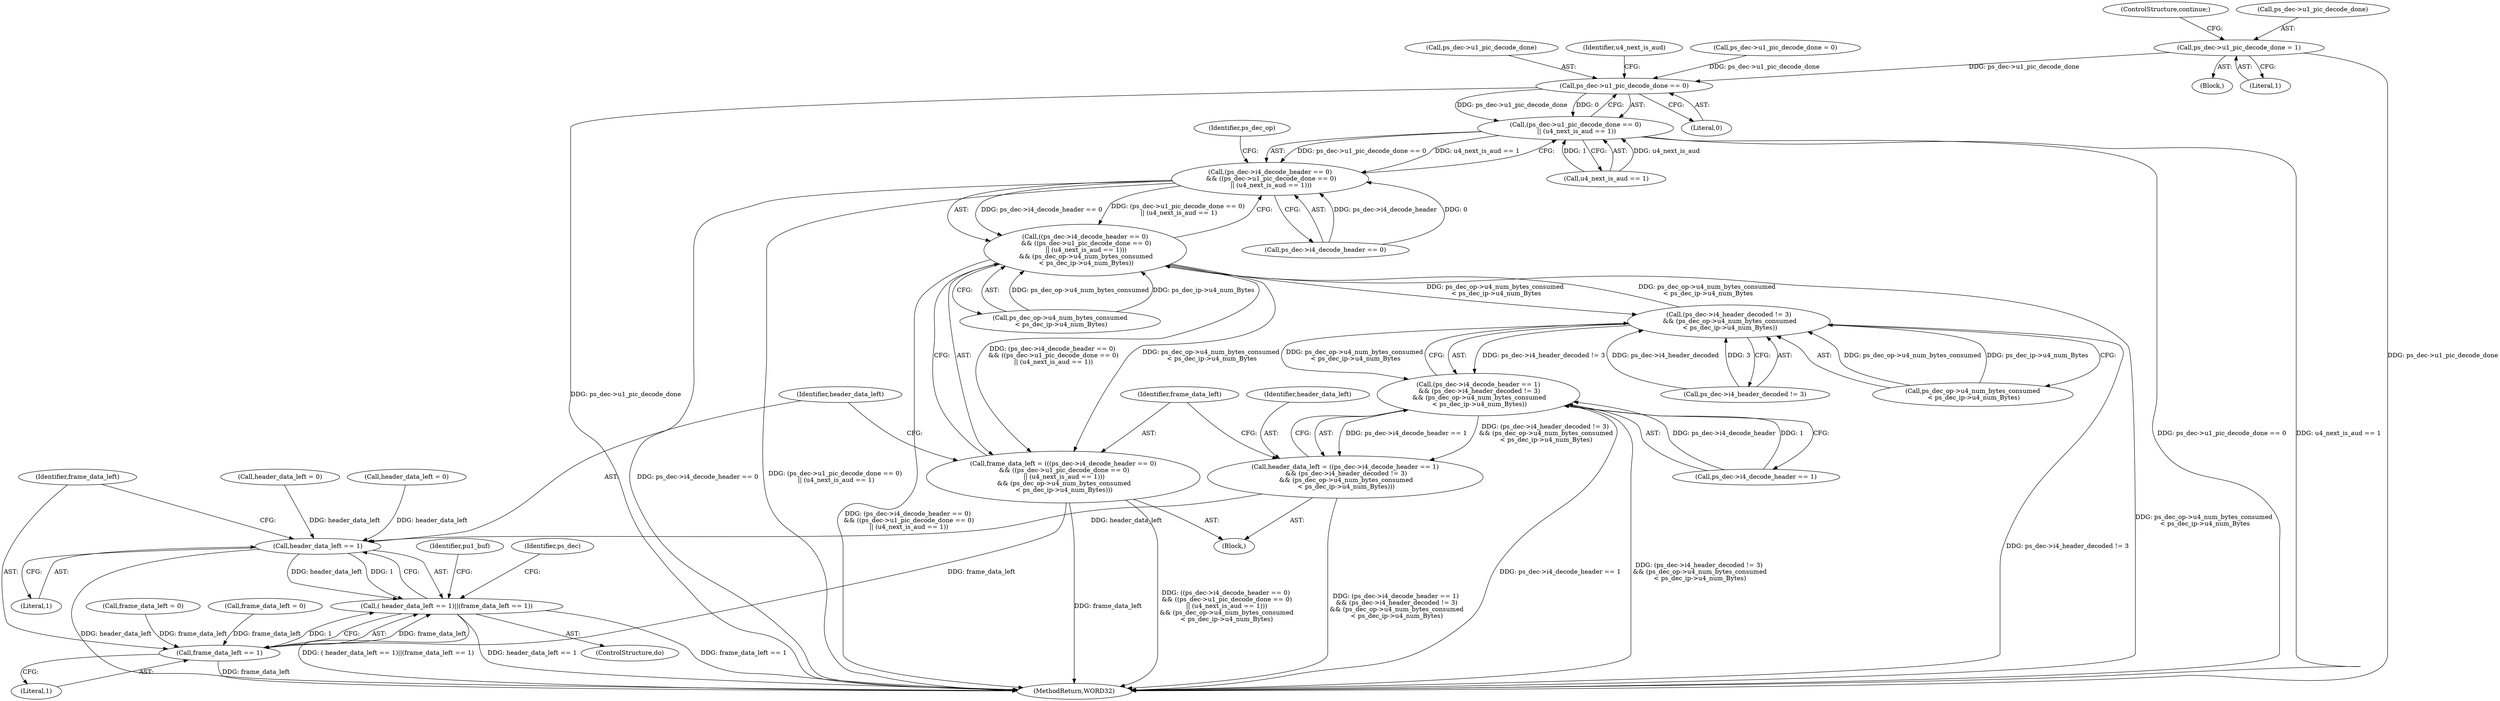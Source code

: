 digraph "0_Android_e86d3cfd2bc28dac421092106751e5638d54a848@pointer" {
"1001298" [label="(Call,ps_dec->u1_pic_decode_done = 1)"];
"1001480" [label="(Call,ps_dec->u1_pic_decode_done == 0)"];
"1001479" [label="(Call,(ps_dec->u1_pic_decode_done == 0)\n || (u4_next_is_aud == 1))"];
"1001473" [label="(Call,(ps_dec->i4_decode_header == 0)\n && ((ps_dec->u1_pic_decode_done == 0)\n || (u4_next_is_aud == 1)))"];
"1001472" [label="(Call,((ps_dec->i4_decode_header == 0)\n && ((ps_dec->u1_pic_decode_done == 0)\n || (u4_next_is_aud == 1)))\n && (ps_dec_op->u4_num_bytes_consumed\n < ps_dec_ip->u4_num_Bytes))"];
"1001457" [label="(Call,(ps_dec->i4_header_decoded != 3)\n && (ps_dec_op->u4_num_bytes_consumed\n < ps_dec_ip->u4_num_Bytes))"];
"1001451" [label="(Call,(ps_dec->i4_decode_header == 1)\n && (ps_dec->i4_header_decoded != 3)\n && (ps_dec_op->u4_num_bytes_consumed\n < ps_dec_ip->u4_num_Bytes))"];
"1001449" [label="(Call,header_data_left = ((ps_dec->i4_decode_header == 1)\n && (ps_dec->i4_header_decoded != 3)\n && (ps_dec_op->u4_num_bytes_consumed\n < ps_dec_ip->u4_num_Bytes)))"];
"1001496" [label="(Call,header_data_left == 1)"];
"1001495" [label="(Call,( header_data_left == 1)||(frame_data_left == 1))"];
"1001470" [label="(Call,frame_data_left = (((ps_dec->i4_decode_header == 0)\n && ((ps_dec->u1_pic_decode_done == 0)\n || (u4_next_is_aud == 1)))\n && (ps_dec_op->u4_num_bytes_consumed\n < ps_dec_ip->u4_num_Bytes)))"];
"1001499" [label="(Call,frame_data_left == 1)"];
"1001458" [label="(Call,ps_dec->i4_header_decoded != 3)"];
"1000998" [label="(Block,)"];
"1001472" [label="(Call,((ps_dec->i4_decode_header == 0)\n && ((ps_dec->u1_pic_decode_done == 0)\n || (u4_next_is_aud == 1)))\n && (ps_dec_op->u4_num_bytes_consumed\n < ps_dec_ip->u4_num_Bytes))"];
"1001481" [label="(Call,ps_dec->u1_pic_decode_done)"];
"1001497" [label="(Identifier,header_data_left)"];
"1001499" [label="(Call,frame_data_left == 1)"];
"1002272" [label="(MethodReturn,WORD32)"];
"1001452" [label="(Call,ps_dec->i4_decode_header == 1)"];
"1001473" [label="(Call,(ps_dec->i4_decode_header == 0)\n && ((ps_dec->u1_pic_decode_done == 0)\n || (u4_next_is_aud == 1)))"];
"1001451" [label="(Call,(ps_dec->i4_decode_header == 1)\n && (ps_dec->i4_header_decoded != 3)\n && (ps_dec_op->u4_num_bytes_consumed\n < ps_dec_ip->u4_num_Bytes))"];
"1001449" [label="(Call,header_data_left = ((ps_dec->i4_decode_header == 1)\n && (ps_dec->i4_header_decoded != 3)\n && (ps_dec_op->u4_num_bytes_consumed\n < ps_dec_ip->u4_num_Bytes)))"];
"1001500" [label="(Identifier,frame_data_left)"];
"1001486" [label="(Identifier,u4_next_is_aud)"];
"1001484" [label="(Literal,0)"];
"1001488" [label="(Call,ps_dec_op->u4_num_bytes_consumed\n < ps_dec_ip->u4_num_Bytes)"];
"1000206" [label="(Call,frame_data_left = 0)"];
"1001450" [label="(Identifier,header_data_left)"];
"1001298" [label="(Call,ps_dec->u1_pic_decode_done = 1)"];
"1001001" [label="(Identifier,pu1_buf)"];
"1001457" [label="(Call,(ps_dec->i4_header_decoded != 3)\n && (ps_dec_op->u4_num_bytes_consumed\n < ps_dec_ip->u4_num_Bytes))"];
"1001309" [label="(Call,header_data_left = 0)"];
"1001498" [label="(Literal,1)"];
"1001463" [label="(Call,ps_dec_op->u4_num_bytes_consumed\n < ps_dec_ip->u4_num_Bytes)"];
"1001303" [label="(ControlStructure,continue;)"];
"1000997" [label="(ControlStructure,do)"];
"1001470" [label="(Call,frame_data_left = (((ps_dec->i4_decode_header == 0)\n && ((ps_dec->u1_pic_decode_done == 0)\n || (u4_next_is_aud == 1)))\n && (ps_dec_op->u4_num_bytes_consumed\n < ps_dec_ip->u4_num_Bytes)))"];
"1001474" [label="(Call,ps_dec->i4_decode_header == 0)"];
"1001485" [label="(Call,u4_next_is_aud == 1)"];
"1001506" [label="(Identifier,ps_dec)"];
"1001302" [label="(Literal,1)"];
"1001501" [label="(Literal,1)"];
"1000307" [label="(Call,ps_dec->u1_pic_decode_done = 0)"];
"1001490" [label="(Identifier,ps_dec_op)"];
"1001496" [label="(Call,header_data_left == 1)"];
"1001495" [label="(Call,( header_data_left == 1)||(frame_data_left == 1))"];
"1001479" [label="(Call,(ps_dec->u1_pic_decode_done == 0)\n || (u4_next_is_aud == 1))"];
"1001299" [label="(Call,ps_dec->u1_pic_decode_done)"];
"1001306" [label="(Call,frame_data_left = 0)"];
"1001480" [label="(Call,ps_dec->u1_pic_decode_done == 0)"];
"1000202" [label="(Call,header_data_left = 0)"];
"1001471" [label="(Identifier,frame_data_left)"];
"1001297" [label="(Block,)"];
"1001298" -> "1001297"  [label="AST: "];
"1001298" -> "1001302"  [label="CFG: "];
"1001299" -> "1001298"  [label="AST: "];
"1001302" -> "1001298"  [label="AST: "];
"1001303" -> "1001298"  [label="CFG: "];
"1001298" -> "1002272"  [label="DDG: ps_dec->u1_pic_decode_done"];
"1001298" -> "1001480"  [label="DDG: ps_dec->u1_pic_decode_done"];
"1001480" -> "1001479"  [label="AST: "];
"1001480" -> "1001484"  [label="CFG: "];
"1001481" -> "1001480"  [label="AST: "];
"1001484" -> "1001480"  [label="AST: "];
"1001486" -> "1001480"  [label="CFG: "];
"1001479" -> "1001480"  [label="CFG: "];
"1001480" -> "1002272"  [label="DDG: ps_dec->u1_pic_decode_done"];
"1001480" -> "1001479"  [label="DDG: ps_dec->u1_pic_decode_done"];
"1001480" -> "1001479"  [label="DDG: 0"];
"1000307" -> "1001480"  [label="DDG: ps_dec->u1_pic_decode_done"];
"1001479" -> "1001473"  [label="AST: "];
"1001479" -> "1001485"  [label="CFG: "];
"1001485" -> "1001479"  [label="AST: "];
"1001473" -> "1001479"  [label="CFG: "];
"1001479" -> "1002272"  [label="DDG: ps_dec->u1_pic_decode_done == 0"];
"1001479" -> "1002272"  [label="DDG: u4_next_is_aud == 1"];
"1001479" -> "1001473"  [label="DDG: ps_dec->u1_pic_decode_done == 0"];
"1001479" -> "1001473"  [label="DDG: u4_next_is_aud == 1"];
"1001485" -> "1001479"  [label="DDG: u4_next_is_aud"];
"1001485" -> "1001479"  [label="DDG: 1"];
"1001473" -> "1001472"  [label="AST: "];
"1001473" -> "1001474"  [label="CFG: "];
"1001474" -> "1001473"  [label="AST: "];
"1001490" -> "1001473"  [label="CFG: "];
"1001472" -> "1001473"  [label="CFG: "];
"1001473" -> "1002272"  [label="DDG: ps_dec->i4_decode_header == 0"];
"1001473" -> "1002272"  [label="DDG: (ps_dec->u1_pic_decode_done == 0)\n || (u4_next_is_aud == 1)"];
"1001473" -> "1001472"  [label="DDG: ps_dec->i4_decode_header == 0"];
"1001473" -> "1001472"  [label="DDG: (ps_dec->u1_pic_decode_done == 0)\n || (u4_next_is_aud == 1)"];
"1001474" -> "1001473"  [label="DDG: ps_dec->i4_decode_header"];
"1001474" -> "1001473"  [label="DDG: 0"];
"1001472" -> "1001470"  [label="AST: "];
"1001472" -> "1001488"  [label="CFG: "];
"1001488" -> "1001472"  [label="AST: "];
"1001470" -> "1001472"  [label="CFG: "];
"1001472" -> "1002272"  [label="DDG: ps_dec_op->u4_num_bytes_consumed\n < ps_dec_ip->u4_num_Bytes"];
"1001472" -> "1002272"  [label="DDG: (ps_dec->i4_decode_header == 0)\n && ((ps_dec->u1_pic_decode_done == 0)\n || (u4_next_is_aud == 1))"];
"1001472" -> "1001457"  [label="DDG: ps_dec_op->u4_num_bytes_consumed\n < ps_dec_ip->u4_num_Bytes"];
"1001472" -> "1001470"  [label="DDG: (ps_dec->i4_decode_header == 0)\n && ((ps_dec->u1_pic_decode_done == 0)\n || (u4_next_is_aud == 1))"];
"1001472" -> "1001470"  [label="DDG: ps_dec_op->u4_num_bytes_consumed\n < ps_dec_ip->u4_num_Bytes"];
"1001457" -> "1001472"  [label="DDG: ps_dec_op->u4_num_bytes_consumed\n < ps_dec_ip->u4_num_Bytes"];
"1001488" -> "1001472"  [label="DDG: ps_dec_op->u4_num_bytes_consumed"];
"1001488" -> "1001472"  [label="DDG: ps_dec_ip->u4_num_Bytes"];
"1001457" -> "1001451"  [label="AST: "];
"1001457" -> "1001458"  [label="CFG: "];
"1001457" -> "1001463"  [label="CFG: "];
"1001458" -> "1001457"  [label="AST: "];
"1001463" -> "1001457"  [label="AST: "];
"1001451" -> "1001457"  [label="CFG: "];
"1001457" -> "1002272"  [label="DDG: ps_dec->i4_header_decoded != 3"];
"1001457" -> "1001451"  [label="DDG: ps_dec->i4_header_decoded != 3"];
"1001457" -> "1001451"  [label="DDG: ps_dec_op->u4_num_bytes_consumed\n < ps_dec_ip->u4_num_Bytes"];
"1001458" -> "1001457"  [label="DDG: ps_dec->i4_header_decoded"];
"1001458" -> "1001457"  [label="DDG: 3"];
"1001463" -> "1001457"  [label="DDG: ps_dec_op->u4_num_bytes_consumed"];
"1001463" -> "1001457"  [label="DDG: ps_dec_ip->u4_num_Bytes"];
"1001451" -> "1001449"  [label="AST: "];
"1001451" -> "1001452"  [label="CFG: "];
"1001452" -> "1001451"  [label="AST: "];
"1001449" -> "1001451"  [label="CFG: "];
"1001451" -> "1002272"  [label="DDG: ps_dec->i4_decode_header == 1"];
"1001451" -> "1002272"  [label="DDG: (ps_dec->i4_header_decoded != 3)\n && (ps_dec_op->u4_num_bytes_consumed\n < ps_dec_ip->u4_num_Bytes)"];
"1001451" -> "1001449"  [label="DDG: ps_dec->i4_decode_header == 1"];
"1001451" -> "1001449"  [label="DDG: (ps_dec->i4_header_decoded != 3)\n && (ps_dec_op->u4_num_bytes_consumed\n < ps_dec_ip->u4_num_Bytes)"];
"1001452" -> "1001451"  [label="DDG: ps_dec->i4_decode_header"];
"1001452" -> "1001451"  [label="DDG: 1"];
"1001449" -> "1000998"  [label="AST: "];
"1001450" -> "1001449"  [label="AST: "];
"1001471" -> "1001449"  [label="CFG: "];
"1001449" -> "1002272"  [label="DDG: (ps_dec->i4_decode_header == 1)\n && (ps_dec->i4_header_decoded != 3)\n && (ps_dec_op->u4_num_bytes_consumed\n < ps_dec_ip->u4_num_Bytes)"];
"1001449" -> "1001496"  [label="DDG: header_data_left"];
"1001496" -> "1001495"  [label="AST: "];
"1001496" -> "1001498"  [label="CFG: "];
"1001497" -> "1001496"  [label="AST: "];
"1001498" -> "1001496"  [label="AST: "];
"1001500" -> "1001496"  [label="CFG: "];
"1001495" -> "1001496"  [label="CFG: "];
"1001496" -> "1002272"  [label="DDG: header_data_left"];
"1001496" -> "1001495"  [label="DDG: header_data_left"];
"1001496" -> "1001495"  [label="DDG: 1"];
"1000202" -> "1001496"  [label="DDG: header_data_left"];
"1001309" -> "1001496"  [label="DDG: header_data_left"];
"1001495" -> "1000997"  [label="AST: "];
"1001495" -> "1001499"  [label="CFG: "];
"1001499" -> "1001495"  [label="AST: "];
"1001001" -> "1001495"  [label="CFG: "];
"1001506" -> "1001495"  [label="CFG: "];
"1001495" -> "1002272"  [label="DDG: ( header_data_left == 1)||(frame_data_left == 1)"];
"1001495" -> "1002272"  [label="DDG: header_data_left == 1"];
"1001495" -> "1002272"  [label="DDG: frame_data_left == 1"];
"1001499" -> "1001495"  [label="DDG: frame_data_left"];
"1001499" -> "1001495"  [label="DDG: 1"];
"1001470" -> "1000998"  [label="AST: "];
"1001471" -> "1001470"  [label="AST: "];
"1001497" -> "1001470"  [label="CFG: "];
"1001470" -> "1002272"  [label="DDG: ((ps_dec->i4_decode_header == 0)\n && ((ps_dec->u1_pic_decode_done == 0)\n || (u4_next_is_aud == 1)))\n && (ps_dec_op->u4_num_bytes_consumed\n < ps_dec_ip->u4_num_Bytes)"];
"1001470" -> "1002272"  [label="DDG: frame_data_left"];
"1001470" -> "1001499"  [label="DDG: frame_data_left"];
"1001499" -> "1001501"  [label="CFG: "];
"1001500" -> "1001499"  [label="AST: "];
"1001501" -> "1001499"  [label="AST: "];
"1001499" -> "1002272"  [label="DDG: frame_data_left"];
"1001306" -> "1001499"  [label="DDG: frame_data_left"];
"1000206" -> "1001499"  [label="DDG: frame_data_left"];
}

